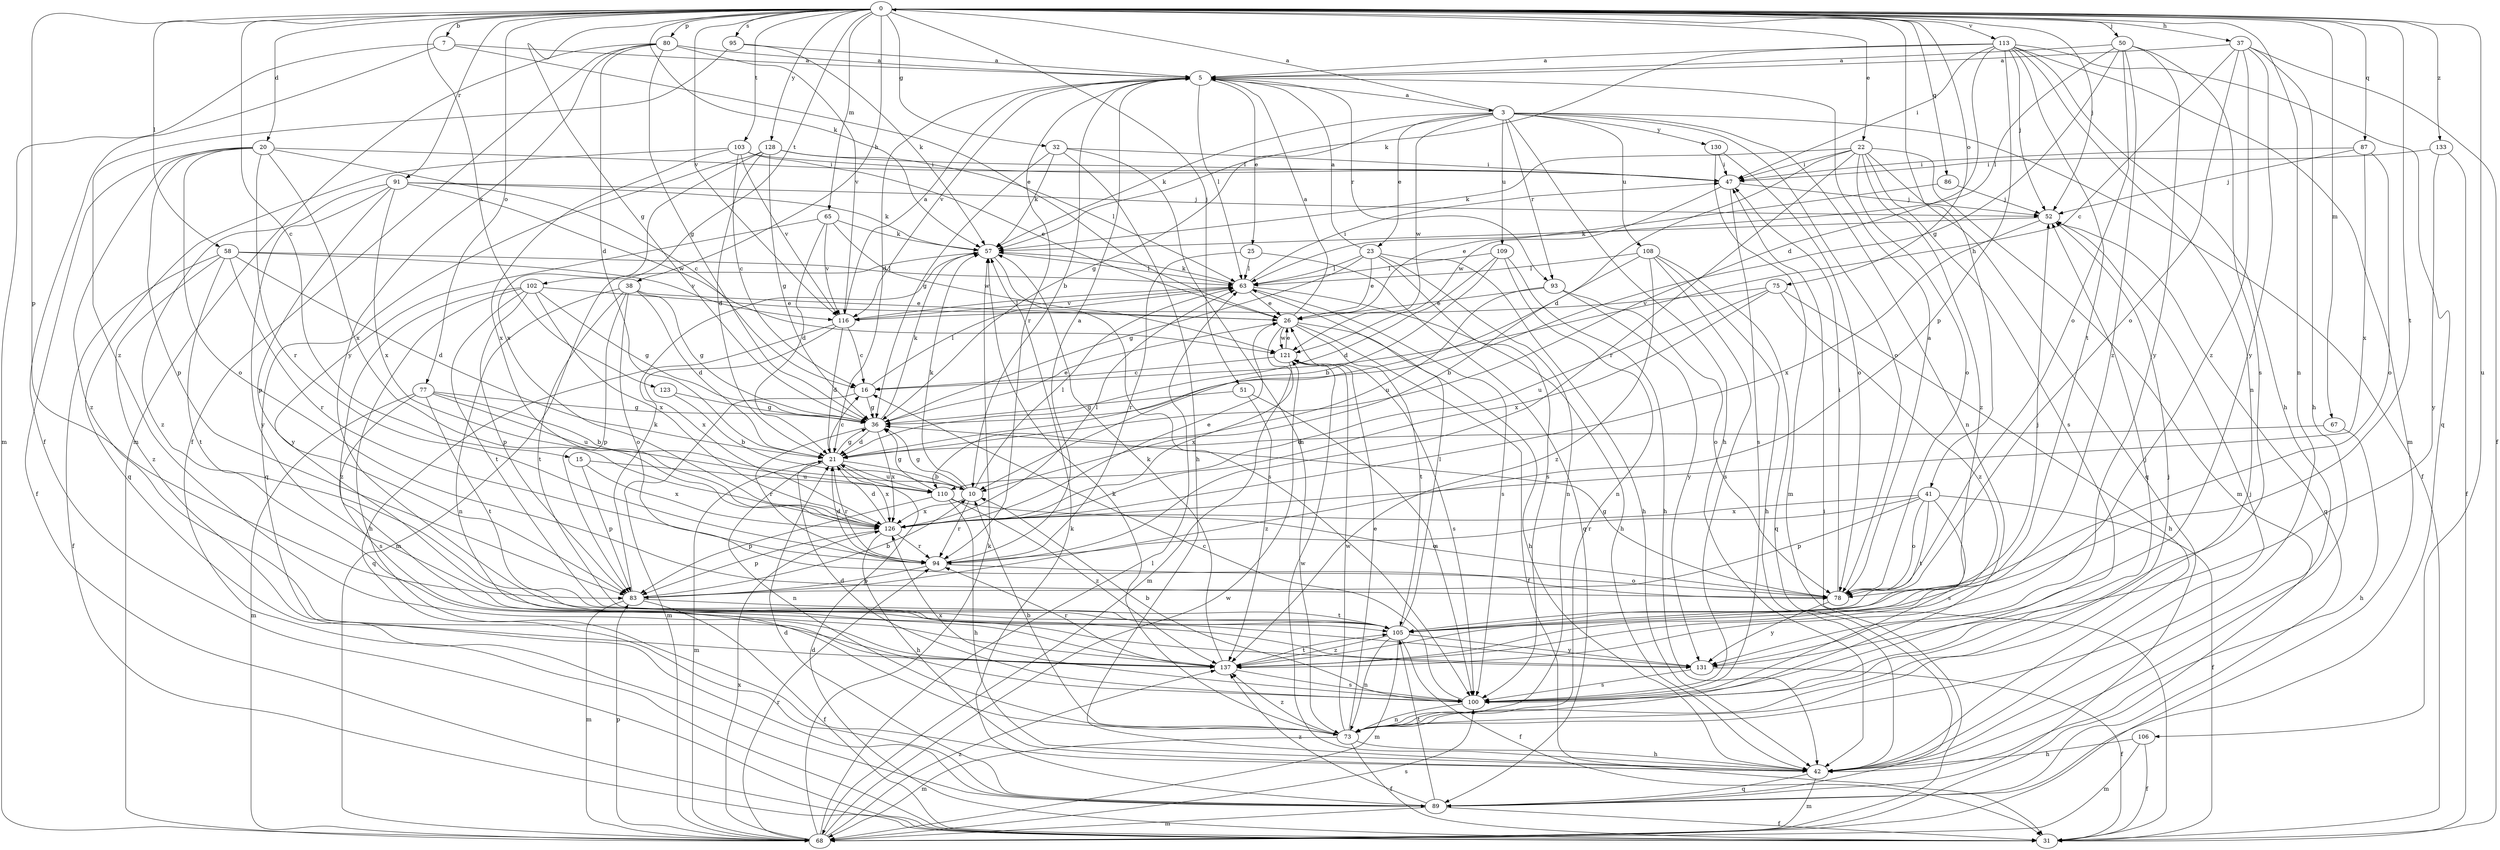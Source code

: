 strict digraph  {
0;
3;
5;
7;
10;
15;
16;
20;
21;
22;
23;
25;
26;
31;
32;
36;
37;
38;
41;
42;
47;
50;
51;
52;
57;
58;
63;
65;
67;
68;
73;
75;
77;
78;
80;
83;
86;
87;
89;
91;
93;
94;
95;
100;
102;
103;
105;
106;
108;
109;
110;
113;
116;
121;
123;
126;
128;
130;
131;
133;
137;
0 -> 7  [label=b];
0 -> 15  [label=c];
0 -> 20  [label=d];
0 -> 22  [label=e];
0 -> 32  [label=g];
0 -> 36  [label=g];
0 -> 37  [label=h];
0 -> 38  [label=h];
0 -> 41  [label=h];
0 -> 50  [label=j];
0 -> 51  [label=j];
0 -> 52  [label=j];
0 -> 57  [label=k];
0 -> 58  [label=l];
0 -> 65  [label=m];
0 -> 67  [label=m];
0 -> 73  [label=n];
0 -> 75  [label=o];
0 -> 77  [label=o];
0 -> 80  [label=p];
0 -> 83  [label=p];
0 -> 86  [label=q];
0 -> 87  [label=q];
0 -> 91  [label=r];
0 -> 95  [label=s];
0 -> 102  [label=t];
0 -> 103  [label=t];
0 -> 105  [label=t];
0 -> 106  [label=u];
0 -> 113  [label=v];
0 -> 116  [label=v];
0 -> 123  [label=x];
0 -> 128  [label=y];
0 -> 133  [label=z];
3 -> 0  [label=a];
3 -> 23  [label=e];
3 -> 31  [label=f];
3 -> 36  [label=g];
3 -> 42  [label=h];
3 -> 57  [label=k];
3 -> 73  [label=n];
3 -> 78  [label=o];
3 -> 93  [label=r];
3 -> 108  [label=u];
3 -> 109  [label=u];
3 -> 121  [label=w];
3 -> 130  [label=y];
5 -> 3  [label=a];
5 -> 10  [label=b];
5 -> 21  [label=d];
5 -> 25  [label=e];
5 -> 63  [label=l];
5 -> 93  [label=r];
5 -> 94  [label=r];
5 -> 116  [label=v];
7 -> 5  [label=a];
7 -> 26  [label=e];
7 -> 31  [label=f];
7 -> 68  [label=m];
10 -> 36  [label=g];
10 -> 57  [label=k];
10 -> 63  [label=l];
10 -> 94  [label=r];
10 -> 126  [label=x];
15 -> 83  [label=p];
15 -> 110  [label=u];
15 -> 126  [label=x];
16 -> 36  [label=g];
16 -> 63  [label=l];
16 -> 68  [label=m];
20 -> 16  [label=c];
20 -> 31  [label=f];
20 -> 47  [label=i];
20 -> 78  [label=o];
20 -> 83  [label=p];
20 -> 94  [label=r];
20 -> 126  [label=x];
20 -> 137  [label=z];
21 -> 10  [label=b];
21 -> 16  [label=c];
21 -> 36  [label=g];
21 -> 68  [label=m];
21 -> 73  [label=n];
21 -> 94  [label=r];
21 -> 110  [label=u];
21 -> 126  [label=x];
22 -> 21  [label=d];
22 -> 47  [label=i];
22 -> 57  [label=k];
22 -> 68  [label=m];
22 -> 78  [label=o];
22 -> 89  [label=q];
22 -> 94  [label=r];
22 -> 100  [label=s];
22 -> 137  [label=z];
23 -> 5  [label=a];
23 -> 26  [label=e];
23 -> 36  [label=g];
23 -> 42  [label=h];
23 -> 63  [label=l];
23 -> 73  [label=n];
23 -> 100  [label=s];
25 -> 63  [label=l];
25 -> 89  [label=q];
25 -> 94  [label=r];
26 -> 5  [label=a];
26 -> 31  [label=f];
26 -> 42  [label=h];
26 -> 68  [label=m];
26 -> 105  [label=t];
26 -> 121  [label=w];
31 -> 21  [label=d];
31 -> 47  [label=i];
32 -> 36  [label=g];
32 -> 42  [label=h];
32 -> 47  [label=i];
32 -> 57  [label=k];
32 -> 73  [label=n];
36 -> 21  [label=d];
36 -> 26  [label=e];
36 -> 57  [label=k];
36 -> 94  [label=r];
36 -> 126  [label=x];
37 -> 5  [label=a];
37 -> 16  [label=c];
37 -> 31  [label=f];
37 -> 42  [label=h];
37 -> 78  [label=o];
37 -> 131  [label=y];
37 -> 137  [label=z];
38 -> 21  [label=d];
38 -> 26  [label=e];
38 -> 36  [label=g];
38 -> 73  [label=n];
38 -> 78  [label=o];
38 -> 83  [label=p];
38 -> 105  [label=t];
41 -> 31  [label=f];
41 -> 78  [label=o];
41 -> 83  [label=p];
41 -> 94  [label=r];
41 -> 100  [label=s];
41 -> 105  [label=t];
41 -> 126  [label=x];
42 -> 52  [label=j];
42 -> 68  [label=m];
42 -> 89  [label=q];
42 -> 121  [label=w];
47 -> 52  [label=j];
47 -> 100  [label=s];
47 -> 121  [label=w];
50 -> 5  [label=a];
50 -> 36  [label=g];
50 -> 63  [label=l];
50 -> 78  [label=o];
50 -> 100  [label=s];
50 -> 131  [label=y];
50 -> 137  [label=z];
51 -> 36  [label=g];
51 -> 100  [label=s];
51 -> 137  [label=z];
52 -> 57  [label=k];
52 -> 89  [label=q];
52 -> 126  [label=x];
57 -> 63  [label=l];
57 -> 68  [label=m];
57 -> 100  [label=s];
58 -> 21  [label=d];
58 -> 31  [label=f];
58 -> 63  [label=l];
58 -> 94  [label=r];
58 -> 105  [label=t];
58 -> 116  [label=v];
58 -> 137  [label=z];
63 -> 26  [label=e];
63 -> 42  [label=h];
63 -> 47  [label=i];
63 -> 57  [label=k];
63 -> 100  [label=s];
63 -> 116  [label=v];
65 -> 21  [label=d];
65 -> 57  [label=k];
65 -> 116  [label=v];
65 -> 121  [label=w];
65 -> 131  [label=y];
67 -> 21  [label=d];
67 -> 42  [label=h];
68 -> 57  [label=k];
68 -> 63  [label=l];
68 -> 83  [label=p];
68 -> 94  [label=r];
68 -> 100  [label=s];
68 -> 121  [label=w];
68 -> 126  [label=x];
68 -> 137  [label=z];
73 -> 10  [label=b];
73 -> 26  [label=e];
73 -> 31  [label=f];
73 -> 42  [label=h];
73 -> 52  [label=j];
73 -> 57  [label=k];
73 -> 68  [label=m];
73 -> 121  [label=w];
73 -> 137  [label=z];
75 -> 42  [label=h];
75 -> 110  [label=u];
75 -> 116  [label=v];
75 -> 126  [label=x];
75 -> 137  [label=z];
77 -> 10  [label=b];
77 -> 36  [label=g];
77 -> 68  [label=m];
77 -> 100  [label=s];
77 -> 105  [label=t];
77 -> 110  [label=u];
78 -> 5  [label=a];
78 -> 36  [label=g];
78 -> 47  [label=i];
78 -> 131  [label=y];
80 -> 5  [label=a];
80 -> 21  [label=d];
80 -> 31  [label=f];
80 -> 36  [label=g];
80 -> 68  [label=m];
80 -> 116  [label=v];
80 -> 131  [label=y];
83 -> 10  [label=b];
83 -> 31  [label=f];
83 -> 57  [label=k];
83 -> 68  [label=m];
83 -> 105  [label=t];
86 -> 26  [label=e];
86 -> 52  [label=j];
87 -> 47  [label=i];
87 -> 52  [label=j];
87 -> 78  [label=o];
87 -> 126  [label=x];
89 -> 21  [label=d];
89 -> 31  [label=f];
89 -> 57  [label=k];
89 -> 68  [label=m];
89 -> 105  [label=t];
89 -> 137  [label=z];
91 -> 52  [label=j];
91 -> 57  [label=k];
91 -> 83  [label=p];
91 -> 121  [label=w];
91 -> 126  [label=x];
91 -> 131  [label=y];
91 -> 137  [label=z];
93 -> 26  [label=e];
93 -> 78  [label=o];
93 -> 110  [label=u];
93 -> 131  [label=y];
94 -> 5  [label=a];
94 -> 21  [label=d];
94 -> 78  [label=o];
94 -> 83  [label=p];
95 -> 5  [label=a];
95 -> 57  [label=k];
95 -> 137  [label=z];
100 -> 10  [label=b];
100 -> 16  [label=c];
100 -> 21  [label=d];
100 -> 52  [label=j];
100 -> 73  [label=n];
100 -> 126  [label=x];
102 -> 26  [label=e];
102 -> 36  [label=g];
102 -> 42  [label=h];
102 -> 83  [label=p];
102 -> 105  [label=t];
102 -> 126  [label=x];
102 -> 137  [label=z];
103 -> 16  [label=c];
103 -> 26  [label=e];
103 -> 47  [label=i];
103 -> 89  [label=q];
103 -> 116  [label=v];
103 -> 126  [label=x];
105 -> 31  [label=f];
105 -> 52  [label=j];
105 -> 63  [label=l];
105 -> 68  [label=m];
105 -> 73  [label=n];
105 -> 131  [label=y];
105 -> 137  [label=z];
106 -> 31  [label=f];
106 -> 42  [label=h];
106 -> 68  [label=m];
108 -> 10  [label=b];
108 -> 42  [label=h];
108 -> 63  [label=l];
108 -> 89  [label=q];
108 -> 100  [label=s];
108 -> 137  [label=z];
109 -> 10  [label=b];
109 -> 21  [label=d];
109 -> 42  [label=h];
109 -> 63  [label=l];
109 -> 73  [label=n];
110 -> 36  [label=g];
110 -> 42  [label=h];
110 -> 78  [label=o];
110 -> 83  [label=p];
110 -> 137  [label=z];
113 -> 5  [label=a];
113 -> 21  [label=d];
113 -> 42  [label=h];
113 -> 47  [label=i];
113 -> 52  [label=j];
113 -> 57  [label=k];
113 -> 68  [label=m];
113 -> 73  [label=n];
113 -> 83  [label=p];
113 -> 89  [label=q];
113 -> 105  [label=t];
116 -> 5  [label=a];
116 -> 16  [label=c];
116 -> 21  [label=d];
116 -> 63  [label=l];
116 -> 89  [label=q];
116 -> 126  [label=x];
121 -> 16  [label=c];
121 -> 26  [label=e];
121 -> 100  [label=s];
121 -> 126  [label=x];
123 -> 10  [label=b];
123 -> 36  [label=g];
126 -> 21  [label=d];
126 -> 26  [label=e];
126 -> 42  [label=h];
126 -> 63  [label=l];
126 -> 83  [label=p];
126 -> 94  [label=r];
128 -> 21  [label=d];
128 -> 36  [label=g];
128 -> 47  [label=i];
128 -> 63  [label=l];
128 -> 89  [label=q];
128 -> 126  [label=x];
130 -> 47  [label=i];
130 -> 68  [label=m];
130 -> 78  [label=o];
131 -> 31  [label=f];
131 -> 100  [label=s];
133 -> 31  [label=f];
133 -> 47  [label=i];
133 -> 131  [label=y];
137 -> 57  [label=k];
137 -> 94  [label=r];
137 -> 100  [label=s];
137 -> 105  [label=t];
}
